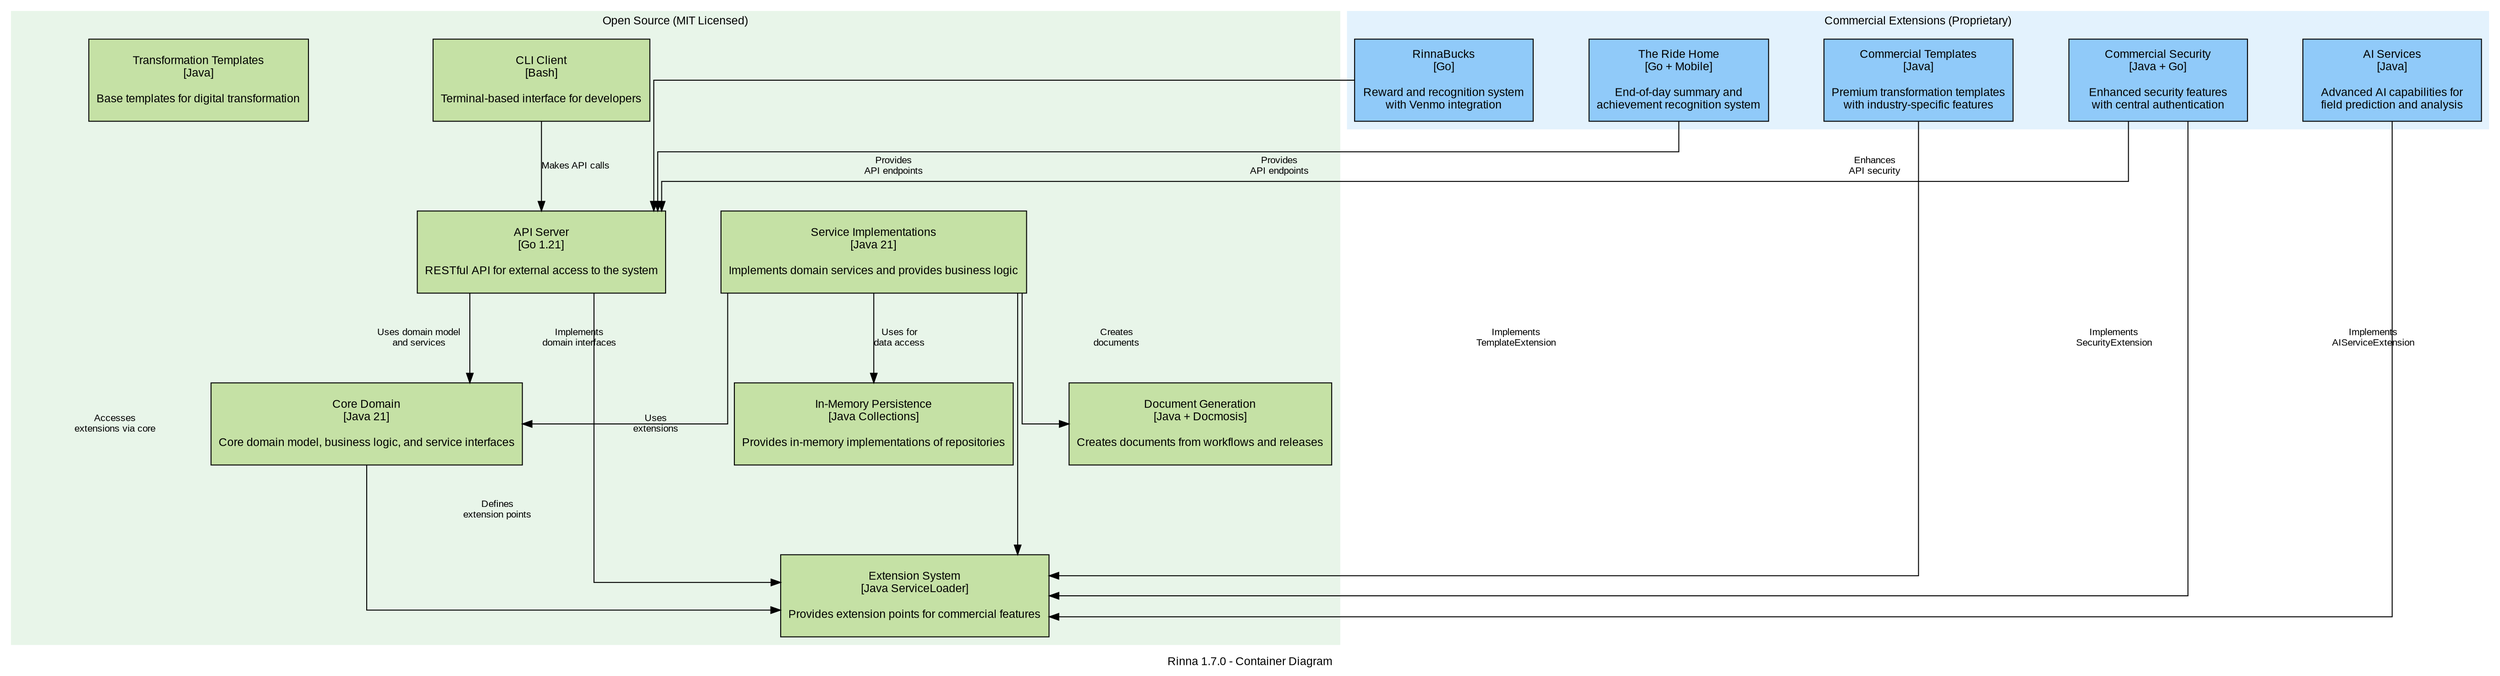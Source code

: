 digraph "Rinna 1.7.0 - Container Diagram" {
	graph [fontname=Arial fontsize=12 label="Rinna 1.7.0 - Container Diagram" nodesep=0.8 rankdir=TB ranksep=1.0 splines=ortho]
	node [fontname=Arial fontsize=12 height=1.2 shape=box width=2.6]
	edge [fontname=Arial fontsize=10]
	
	subgraph cluster_opensource {
		label = "Open Source (MIT Licensed)"
		style = "filled"
		color = "#E8F5E9"
		fillcolor = "#E8F5E9"
		
		"Core Domain" [fillcolor="#C5E1A5" style=filled label="Core Domain\n[Java 21]\n\nCore domain model, business logic, and service interfaces"]
		"Service Implementations" [fillcolor="#C5E1A5" style=filled label="Service Implementations\n[Java 21]\n\nImplements domain services and provides business logic"]
		"API Server" [fillcolor="#C5E1A5" style=filled label="API Server\n[Go 1.21]\n\nRESTful API for external access to the system"]
		"CLI Client" [fillcolor="#C5E1A5" style=filled label="CLI Client\n[Bash]\n\nTerminal-based interface for developers"]
		"In-Memory Persistence" [fillcolor="#C5E1A5" style=filled label="In-Memory Persistence\n[Java Collections]\n\nProvides in-memory implementations of repositories"]
		"Document Generation" [fillcolor="#C5E1A5" style=filled label="Document Generation\n[Java + Docmosis]\n\nCreates documents from workflows and releases"]
		"Extension System" [fillcolor="#C5E1A5" style=filled label="Extension System\n[Java ServiceLoader]\n\nProvides extension points for commercial features"]
		"Transformation Templates" [fillcolor="#C5E1A5" style=filled label="Transformation Templates\n[Java]\n\nBase templates for digital transformation"]
	}
	
	subgraph cluster_commercial {
		label = "Commercial Extensions (Proprietary)"
		style = "filled"
		color = "#E3F2FD"
		fillcolor = "#E3F2FD"
		
		"Commercial Templates" [fillcolor="#90CAF9" style=filled label="Commercial Templates\n[Java]\n\nPremium transformation templates\nwith industry-specific features"]
		"AI Services" [fillcolor="#90CAF9" style=filled label="AI Services\n[Java]\n\nAdvanced AI capabilities for\nfield prediction and analysis"]
		"The Ride Home" [fillcolor="#90CAF9" style=filled label="The Ride Home\n[Go + Mobile]\n\nEnd-of-day summary and\nachievement recognition system"]
		"RinnaBucks" [fillcolor="#90CAF9" style=filled label="RinnaBucks\n[Go]\n\nReward and recognition system\nwith Venmo integration"]
		"Commercial Security" [fillcolor="#90CAF9" style=filled label="Commercial Security\n[Java + Go]\n\nEnhanced security features\nwith central authentication"]
	}
	
	"API Server" -> "Core Domain" [label="Uses domain model\nand services"]
	"CLI Client" -> "API Server" [label="Makes API calls"]
	"Service Implementations" -> "Core Domain" [label="Implements\ndomain interfaces"]
	"Service Implementations" -> "In-Memory Persistence" [label="Uses for\ndata access"]
	"Service Implementations" -> "Document Generation" [label="Creates\ndocuments"]
	"Core Domain" -> "Extension System" [label="Defines\nextension points"]
	"Service Implementations" -> "Extension System" [label="Uses\nextensions"]
	"API Server" -> "Extension System" [label="Accesses\nextensions via core"]
	
	"Commercial Templates" -> "Extension System" [label="Implements\nTemplateExtension"]
	"AI Services" -> "Extension System" [label="Implements\nAIServiceExtension"]
	"The Ride Home" -> "API Server" [label="Provides\nAPI endpoints"]
	"RinnaBucks" -> "API Server" [label="Provides\nAPI endpoints"]
	"Commercial Security" -> "Extension System" [label="Implements\nSecurityExtension"]
	"Commercial Security" -> "API Server" [label="Enhances\nAPI security"]
}
